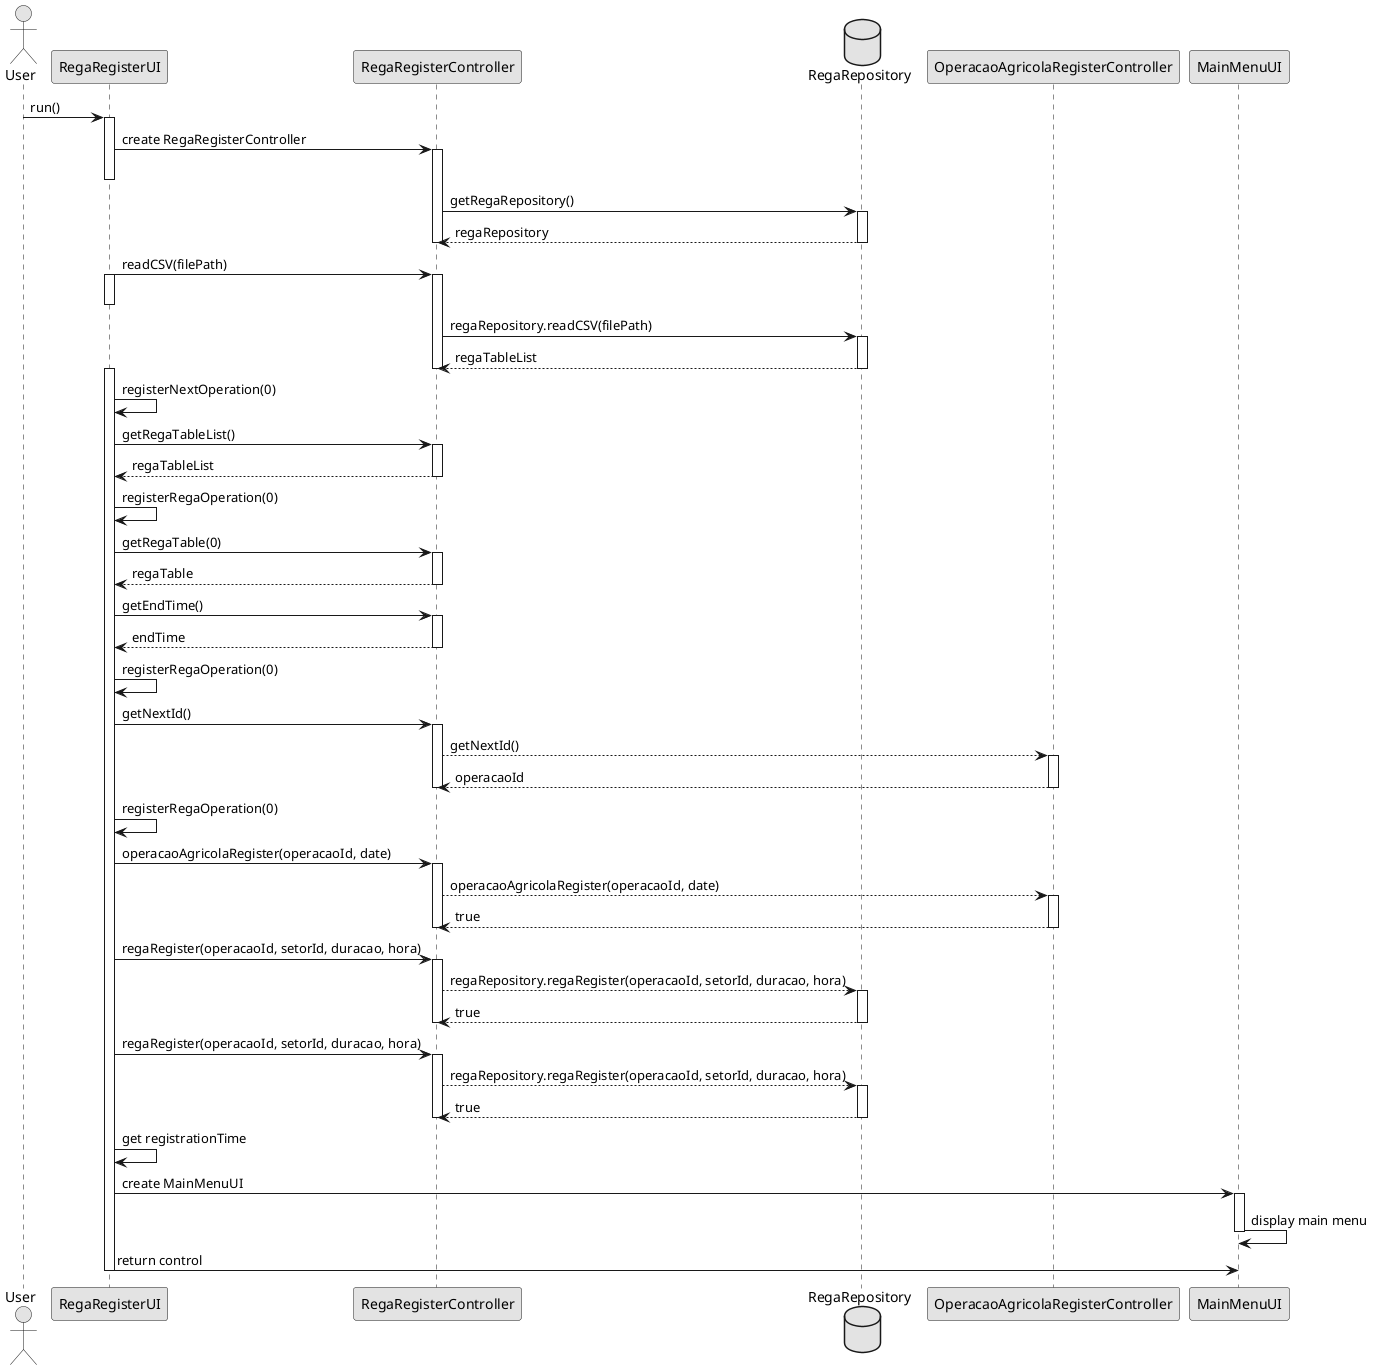 @startuml
skinparam monochrome true
skinparam packageStyle rectangle
skinparam shadowing false

actor "User" as User
participant "RegaRegisterUI" as UI
participant "RegaRegisterController" as Controller
database "RegaRepository" as Repository
participant "OperacaoAgricolaRegisterController" as OperacaoController
participant "MainMenuUI" as MainMenu

User -> UI: run()
activate UI
UI -> Controller: create RegaRegisterController
activate Controller
deactivate UI
Controller -> Repository: getRegaRepository()
activate Repository
Repository --> Controller: regaRepository
deactivate Repository
deactivate Controller


UI -> Controller: readCSV(filePath)
activate UI
activate Controller
deactivate UI
Controller -> Repository: regaRepository.readCSV(filePath)
activate Repository
Repository --> Controller: regaTableList
deactivate Repository
deactivate Controller
activate UI
UI -> UI: registerNextOperation(0)



UI -> Controller: getRegaTableList()
activate Controller
Controller --> UI: regaTableList
deactivate Controller

UI -> UI: registerRegaOperation(0)


UI -> Controller: getRegaTable(0)
activate Controller
Controller --> UI: regaTable
deactivate Controller

UI -> Controller: getEndTime()
activate Controller
Controller --> UI: endTime
deactivate Controller

UI -> UI: registerRegaOperation(0)


UI -> Controller: getNextId()
activate Controller
Controller --> OperacaoController: getNextId()
activate OperacaoController
OperacaoController --> Controller: operacaoId
deactivate OperacaoController
deactivate Controller

UI -> UI: registerRegaOperation(0)


UI -> Controller: operacaoAgricolaRegister(operacaoId, date)
activate Controller
Controller --> OperacaoController: operacaoAgricolaRegister(operacaoId, date)
activate OperacaoController
OperacaoController --> Controller: true
deactivate OperacaoController
deactivate Controller

UI -> Controller: regaRegister(operacaoId, setorId, duracao, hora)
activate Controller
Controller --> Repository: regaRepository.regaRegister(operacaoId, setorId, duracao, hora)
activate Repository
Repository --> Controller: true
deactivate Repository
deactivate Controller



UI -> Controller: regaRegister(operacaoId, setorId, duracao, hora)
activate Controller
Controller --> Repository: regaRepository.regaRegister(operacaoId, setorId, duracao, hora)
activate Repository
Repository --> Controller: true
deactivate Repository
deactivate Controller

UI -> UI: get registrationTime
UI -> MainMenu: create MainMenuUI
activate MainMenu
MainMenu -> MainMenu: display main menu
deactivate MainMenu
UI -> MainMenu: return control
deactivate UI

@enduml
